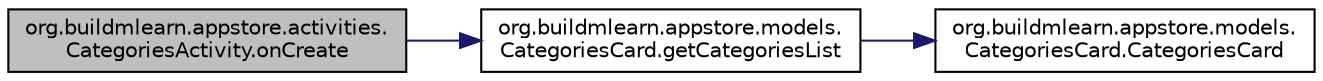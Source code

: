 digraph "org.buildmlearn.appstore.activities.CategoriesActivity.onCreate"
{
 // INTERACTIVE_SVG=YES
  bgcolor="transparent";
  edge [fontname="Helvetica",fontsize="10",labelfontname="Helvetica",labelfontsize="10"];
  node [fontname="Helvetica",fontsize="10",shape=record];
  rankdir="LR";
  Node1 [label="org.buildmlearn.appstore.activities.\lCategoriesActivity.onCreate",height=0.2,width=0.4,color="black", fillcolor="grey75", style="filled", fontcolor="black"];
  Node1 -> Node2 [color="midnightblue",fontsize="10",style="solid",fontname="Helvetica"];
  Node2 [label="org.buildmlearn.appstore.models.\lCategoriesCard.getCategoriesList",height=0.2,width=0.4,color="black",URL="$d1/d06/classorg_1_1buildmlearn_1_1appstore_1_1models_1_1_categories_card.html#ab813d0f7d8a63a8846f60723fada8944"];
  Node2 -> Node3 [color="midnightblue",fontsize="10",style="solid",fontname="Helvetica"];
  Node3 [label="org.buildmlearn.appstore.models.\lCategoriesCard.CategoriesCard",height=0.2,width=0.4,color="black",URL="$d1/d06/classorg_1_1buildmlearn_1_1appstore_1_1models_1_1_categories_card.html#ac04e1ef2bf697cc92e0bff48b1919bc2"];
}
